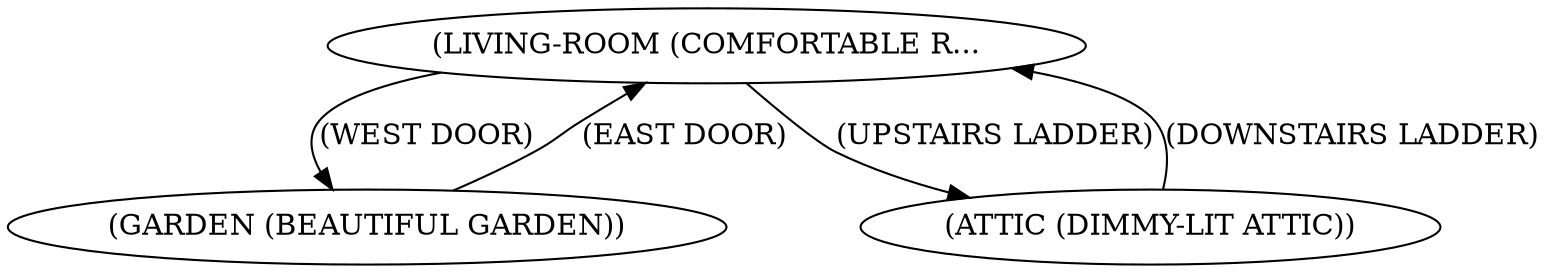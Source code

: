 digraph{
LIVING_ROOM[label="(LIVING-ROOM (COMFORTABLE R..."];
GARDEN[label="(GARDEN (BEAUTIFUL GARDEN))"];
ATTIC[label="(ATTIC (DIMMY-LIT ATTIC))"];
LIVING_ROOM->GARDEN[label="(WEST DOOR)"];
LIVING_ROOM->ATTIC[label="(UPSTAIRS LADDER)"];
GARDEN->LIVING_ROOM[label="(EAST DOOR)"];
ATTIC->LIVING_ROOM[label="(DOWNSTAIRS LADDER)"];}